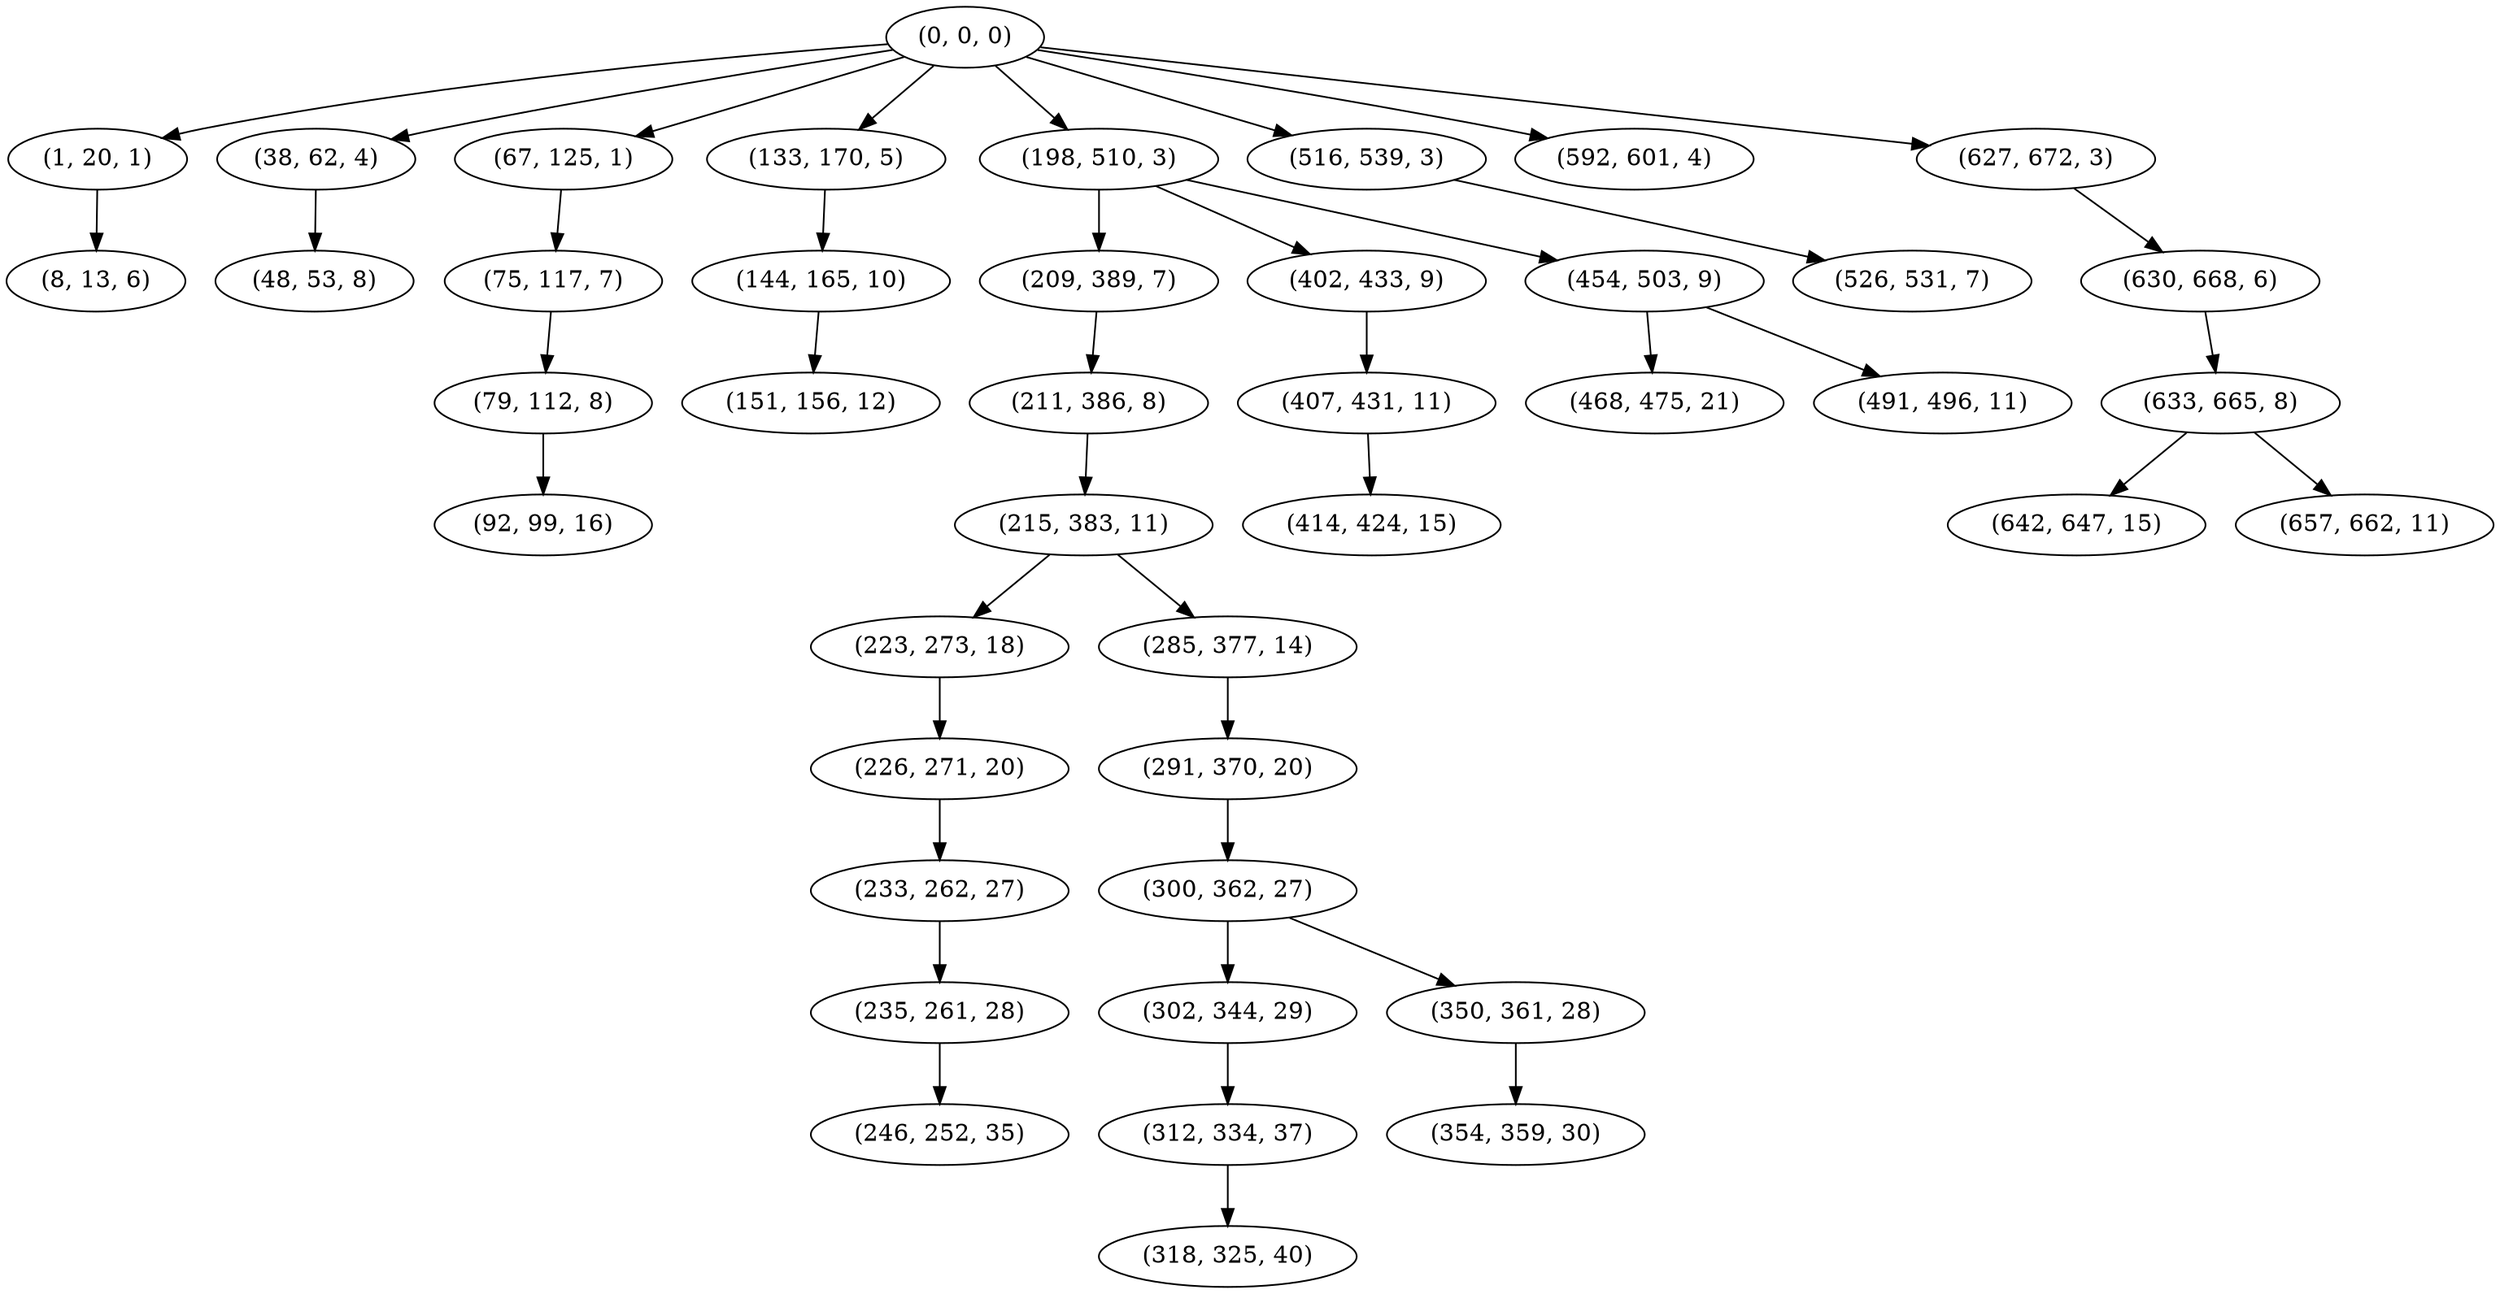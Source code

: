 digraph tree {
    "(0, 0, 0)";
    "(1, 20, 1)";
    "(8, 13, 6)";
    "(38, 62, 4)";
    "(48, 53, 8)";
    "(67, 125, 1)";
    "(75, 117, 7)";
    "(79, 112, 8)";
    "(92, 99, 16)";
    "(133, 170, 5)";
    "(144, 165, 10)";
    "(151, 156, 12)";
    "(198, 510, 3)";
    "(209, 389, 7)";
    "(211, 386, 8)";
    "(215, 383, 11)";
    "(223, 273, 18)";
    "(226, 271, 20)";
    "(233, 262, 27)";
    "(235, 261, 28)";
    "(246, 252, 35)";
    "(285, 377, 14)";
    "(291, 370, 20)";
    "(300, 362, 27)";
    "(302, 344, 29)";
    "(312, 334, 37)";
    "(318, 325, 40)";
    "(350, 361, 28)";
    "(354, 359, 30)";
    "(402, 433, 9)";
    "(407, 431, 11)";
    "(414, 424, 15)";
    "(454, 503, 9)";
    "(468, 475, 21)";
    "(491, 496, 11)";
    "(516, 539, 3)";
    "(526, 531, 7)";
    "(592, 601, 4)";
    "(627, 672, 3)";
    "(630, 668, 6)";
    "(633, 665, 8)";
    "(642, 647, 15)";
    "(657, 662, 11)";
    "(0, 0, 0)" -> "(1, 20, 1)";
    "(0, 0, 0)" -> "(38, 62, 4)";
    "(0, 0, 0)" -> "(67, 125, 1)";
    "(0, 0, 0)" -> "(133, 170, 5)";
    "(0, 0, 0)" -> "(198, 510, 3)";
    "(0, 0, 0)" -> "(516, 539, 3)";
    "(0, 0, 0)" -> "(592, 601, 4)";
    "(0, 0, 0)" -> "(627, 672, 3)";
    "(1, 20, 1)" -> "(8, 13, 6)";
    "(38, 62, 4)" -> "(48, 53, 8)";
    "(67, 125, 1)" -> "(75, 117, 7)";
    "(75, 117, 7)" -> "(79, 112, 8)";
    "(79, 112, 8)" -> "(92, 99, 16)";
    "(133, 170, 5)" -> "(144, 165, 10)";
    "(144, 165, 10)" -> "(151, 156, 12)";
    "(198, 510, 3)" -> "(209, 389, 7)";
    "(198, 510, 3)" -> "(402, 433, 9)";
    "(198, 510, 3)" -> "(454, 503, 9)";
    "(209, 389, 7)" -> "(211, 386, 8)";
    "(211, 386, 8)" -> "(215, 383, 11)";
    "(215, 383, 11)" -> "(223, 273, 18)";
    "(215, 383, 11)" -> "(285, 377, 14)";
    "(223, 273, 18)" -> "(226, 271, 20)";
    "(226, 271, 20)" -> "(233, 262, 27)";
    "(233, 262, 27)" -> "(235, 261, 28)";
    "(235, 261, 28)" -> "(246, 252, 35)";
    "(285, 377, 14)" -> "(291, 370, 20)";
    "(291, 370, 20)" -> "(300, 362, 27)";
    "(300, 362, 27)" -> "(302, 344, 29)";
    "(300, 362, 27)" -> "(350, 361, 28)";
    "(302, 344, 29)" -> "(312, 334, 37)";
    "(312, 334, 37)" -> "(318, 325, 40)";
    "(350, 361, 28)" -> "(354, 359, 30)";
    "(402, 433, 9)" -> "(407, 431, 11)";
    "(407, 431, 11)" -> "(414, 424, 15)";
    "(454, 503, 9)" -> "(468, 475, 21)";
    "(454, 503, 9)" -> "(491, 496, 11)";
    "(516, 539, 3)" -> "(526, 531, 7)";
    "(627, 672, 3)" -> "(630, 668, 6)";
    "(630, 668, 6)" -> "(633, 665, 8)";
    "(633, 665, 8)" -> "(642, 647, 15)";
    "(633, 665, 8)" -> "(657, 662, 11)";
}
